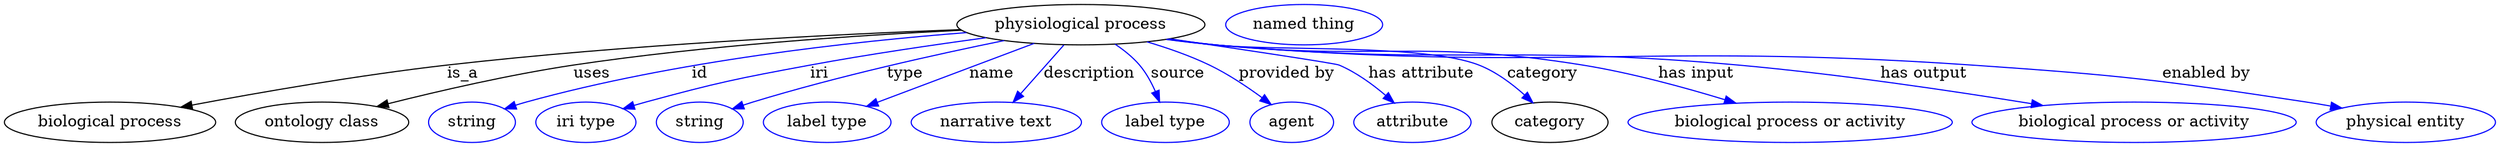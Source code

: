 digraph {
	graph [bb="0,0,2207.9,123"];
	node [label="\N"];
	"physiological process"	[height=0.5,
		label="physiological process",
		pos="954.59,105",
		width=3.0511];
	"biological process"	[height=0.5,
		pos="93.592,18",
		width=2.5998];
	"physiological process" -> "biological process"	[label=is_a,
		lp="406.59,61.5",
		pos="e,156.32,31.434 847.87,100.64 734.61,96.31 550.54,87.076 392.59,69 314.99,60.119 226.87,44.73 166.51,33.364"];
	"ontology class"	[height=0.5,
		pos="281.59,18",
		width=2.1304];
	"physiological process" -> "ontology class"	[label=uses,
		lp="521.09,61.5",
		pos="e,330.37,32.053 848.64,100.04 757.14,95.595 621.6,86.576 504.59,69 448.23,60.535 384.92,45.828 340.19,34.549"];
	id	[color=blue,
		height=0.5,
		label=string,
		pos="414.59,18",
		width=1.0652];
	"physiological process" -> id	[color=blue,
		label=id,
		lp="616.59,61.5",
		pos="e,443.58,29.996 853.11,97.899 752.5,90.011 594.7,72.658 462.59,36 459.48,35.137 456.28,34.175 453.08,33.159",
		style=solid];
	iri	[color=blue,
		height=0.5,
		label="iri type",
		pos="515.59,18",
		width=1.2277];
	"physiological process" -> iri	[color=blue,
		label=iri,
		lp="722.59,61.5",
		pos="e,548.88,29.946 870.47,93.387 824.3,87.147 766.13,78.607 714.59,69 649.62,56.888 633.39,53.271 569.59,36 566.01,35.031 562.32,33.979 \
558.62,32.889",
		style=solid];
	type	[color=blue,
		height=0.5,
		label=string,
		pos="616.59,18",
		width=1.0652];
	"physiological process" -> type	[color=blue,
		label=type,
		lp="798.59,61.5",
		pos="e,645.52,29.97 886.57,90.848 827.14,78.71 738.86,59.103 663.59,36 660.83,35.153 657.99,34.238 655.15,33.289",
		style=solid];
	name	[color=blue,
		height=0.5,
		label="label type",
		pos="729.59,18",
		width=1.5707];
	"physiological process" -> name	[color=blue,
		label=name,
		lp="875.59,61.5",
		pos="e,764.6,32.226 913.06,88.311 873.65,73.421 814.59,51.11 774.19,35.849",
		style=solid];
	description	[color=blue,
		height=0.5,
		label="narrative text",
		pos="879.59,18",
		width=2.0943];
	"physiological process" -> description	[color=blue,
		label=description,
		lp="962.09,61.5",
		pos="e,894.49,35.885 939.41,86.799 928.47,74.39 913.52,57.458 901.31,43.618",
		style=solid];
	source	[color=blue,
		height=0.5,
		label="label type",
		pos="1029.6,18",
		width=1.5707];
	"physiological process" -> source	[color=blue,
		label=source,
		lp="1040.6,61.5",
		pos="e,1024.4,36.066 984.91,87.627 992.67,82.418 1000.5,76.129 1006.6,69 1012.4,62.169 1017,53.628 1020.6,45.547",
		style=solid];
	"provided by"	[color=blue,
		height=0.5,
		label=agent,
		pos="1141.6,18",
		width=1.0291];
	"physiological process" -> "provided by"	[color=blue,
		label="provided by",
		lp="1137.1,61.5",
		pos="e,1123.3,33.821 1013.3,89.67 1031.5,84.267 1051.2,77.361 1068.6,69 1084.9,61.12 1101.7,49.867 1115.1,40.03",
		style=solid];
	"has attribute"	[color=blue,
		height=0.5,
		label=attribute,
		pos="1248.6,18",
		width=1.4443];
	"physiological process" -> "has attribute"	[color=blue,
		label="has attribute",
		lp="1256.6,61.5",
		pos="e,1232.5,35.19 1033.3,92.436 1098.2,82.837 1180,70.518 1183.6,69 1198.7,62.548 1213.4,51.756 1225,41.846",
		style=solid];
	category	[height=0.5,
		pos="1369.6,18",
		width=1.4263];
	"physiological process" -> category	[color=blue,
		label=category,
		lp="1364.1,61.5",
		pos="e,1354.5,35.608 1031.6,92.149 1045.2,90.267 1059.3,88.462 1072.6,87 1124.7,81.263 1258.9,88.308 1307.6,69 1322.3,63.175 1336.2,52.589 \
1347.1,42.652",
		style=solid];
	"has input"	[color=blue,
		height=0.5,
		label="biological process or activity",
		pos="1582.6,18",
		width=3.9899];
	"physiological process" -> "has input"	[color=blue,
		label="has input",
		lp="1500.1,61.5",
		pos="e,1534.7,35.096 1031,91.996 1044.8,90.108 1059.1,88.34 1072.6,87 1217.4,72.608 1255.9,92.312 1399.6,69 1442.2,62.081 1489.2,49.126 \
1524.9,38.137",
		style=solid];
	"has output"	[color=blue,
		height=0.5,
		label="biological process or activity",
		pos="1887.6,18",
		width=3.9899];
	"physiological process" -> "has output"	[color=blue,
		label="has output",
		lp="1702.1,61.5",
		pos="e,1806.9,32.943 1030.3,91.899 1044.3,89.997 1058.9,88.249 1072.6,87 1278.6,68.229 1331.6,87.649 1537.6,69 1626,60.995 1726.2,46.075 \
1796.7,34.609",
		style=solid];
	"enabled by"	[color=blue,
		height=0.5,
		label="physical entity",
		pos="2128.6,18",
		width=2.2026];
	"physiological process" -> "enabled by"	[color=blue,
		label="enabled by",
		lp="1953.1,61.5",
		pos="e,2071.9,30.641 1029.7,91.85 1043.9,89.927 1058.7,88.185 1072.6,87 1370.3,61.655 1446.5,89.57 1744.6,69 1876.6,59.886 1909.7,55.903 \
2040.6,36 2047.4,34.963 2054.5,33.774 2061.6,32.519",
		style=solid];
	"named thing_category"	[color=blue,
		height=0.5,
		label="named thing",
		pos="1151.6,105",
		width=1.9318];
}
